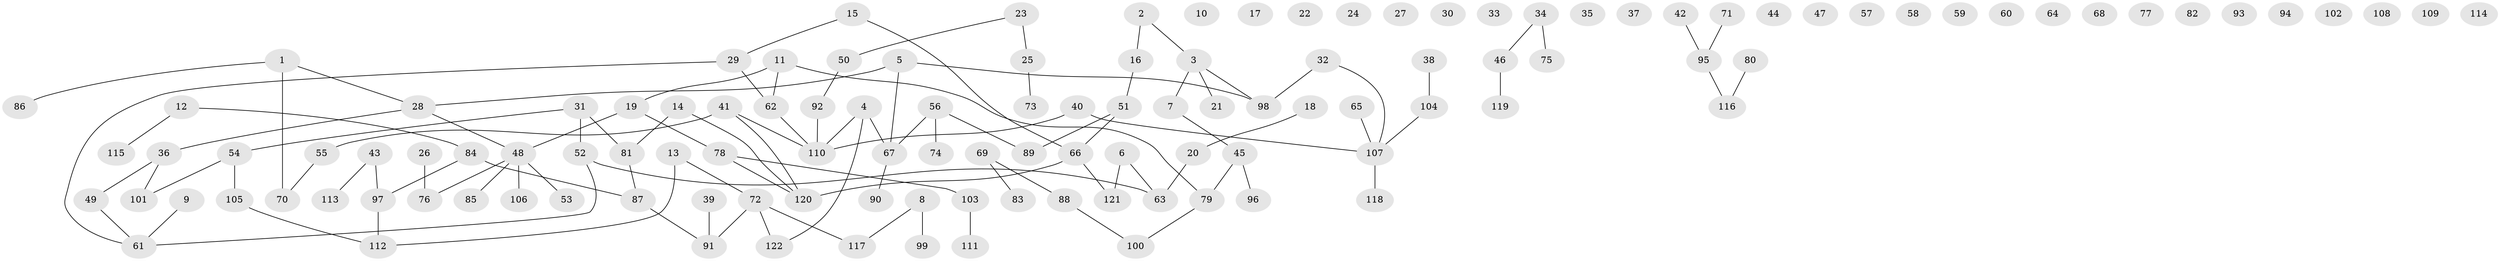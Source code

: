 // coarse degree distribution, {2: 0.36363636363636365, 6: 0.09090909090909091, 1: 0.36363636363636365, 7: 0.09090909090909091, 5: 0.09090909090909091}
// Generated by graph-tools (version 1.1) at 2025/35/03/04/25 23:35:55]
// undirected, 122 vertices, 109 edges
graph export_dot {
  node [color=gray90,style=filled];
  1;
  2;
  3;
  4;
  5;
  6;
  7;
  8;
  9;
  10;
  11;
  12;
  13;
  14;
  15;
  16;
  17;
  18;
  19;
  20;
  21;
  22;
  23;
  24;
  25;
  26;
  27;
  28;
  29;
  30;
  31;
  32;
  33;
  34;
  35;
  36;
  37;
  38;
  39;
  40;
  41;
  42;
  43;
  44;
  45;
  46;
  47;
  48;
  49;
  50;
  51;
  52;
  53;
  54;
  55;
  56;
  57;
  58;
  59;
  60;
  61;
  62;
  63;
  64;
  65;
  66;
  67;
  68;
  69;
  70;
  71;
  72;
  73;
  74;
  75;
  76;
  77;
  78;
  79;
  80;
  81;
  82;
  83;
  84;
  85;
  86;
  87;
  88;
  89;
  90;
  91;
  92;
  93;
  94;
  95;
  96;
  97;
  98;
  99;
  100;
  101;
  102;
  103;
  104;
  105;
  106;
  107;
  108;
  109;
  110;
  111;
  112;
  113;
  114;
  115;
  116;
  117;
  118;
  119;
  120;
  121;
  122;
  1 -- 28;
  1 -- 70;
  1 -- 86;
  2 -- 3;
  2 -- 16;
  3 -- 7;
  3 -- 21;
  3 -- 98;
  4 -- 67;
  4 -- 110;
  4 -- 122;
  5 -- 28;
  5 -- 67;
  5 -- 98;
  6 -- 63;
  6 -- 121;
  7 -- 45;
  8 -- 99;
  8 -- 117;
  9 -- 61;
  11 -- 19;
  11 -- 62;
  11 -- 79;
  12 -- 84;
  12 -- 115;
  13 -- 72;
  13 -- 112;
  14 -- 81;
  14 -- 120;
  15 -- 29;
  15 -- 66;
  16 -- 51;
  18 -- 20;
  19 -- 48;
  19 -- 78;
  20 -- 63;
  23 -- 25;
  23 -- 50;
  25 -- 73;
  26 -- 76;
  28 -- 36;
  28 -- 48;
  29 -- 61;
  29 -- 62;
  31 -- 52;
  31 -- 54;
  31 -- 81;
  32 -- 98;
  32 -- 107;
  34 -- 46;
  34 -- 75;
  36 -- 49;
  36 -- 101;
  38 -- 104;
  39 -- 91;
  40 -- 107;
  40 -- 110;
  41 -- 55;
  41 -- 110;
  41 -- 120;
  42 -- 95;
  43 -- 97;
  43 -- 113;
  45 -- 79;
  45 -- 96;
  46 -- 119;
  48 -- 53;
  48 -- 76;
  48 -- 85;
  48 -- 106;
  49 -- 61;
  50 -- 92;
  51 -- 66;
  51 -- 89;
  52 -- 61;
  52 -- 63;
  54 -- 101;
  54 -- 105;
  55 -- 70;
  56 -- 67;
  56 -- 74;
  56 -- 89;
  62 -- 110;
  65 -- 107;
  66 -- 120;
  66 -- 121;
  67 -- 90;
  69 -- 83;
  69 -- 88;
  71 -- 95;
  72 -- 91;
  72 -- 117;
  72 -- 122;
  78 -- 103;
  78 -- 120;
  79 -- 100;
  80 -- 116;
  81 -- 87;
  84 -- 87;
  84 -- 97;
  87 -- 91;
  88 -- 100;
  92 -- 110;
  95 -- 116;
  97 -- 112;
  103 -- 111;
  104 -- 107;
  105 -- 112;
  107 -- 118;
}
